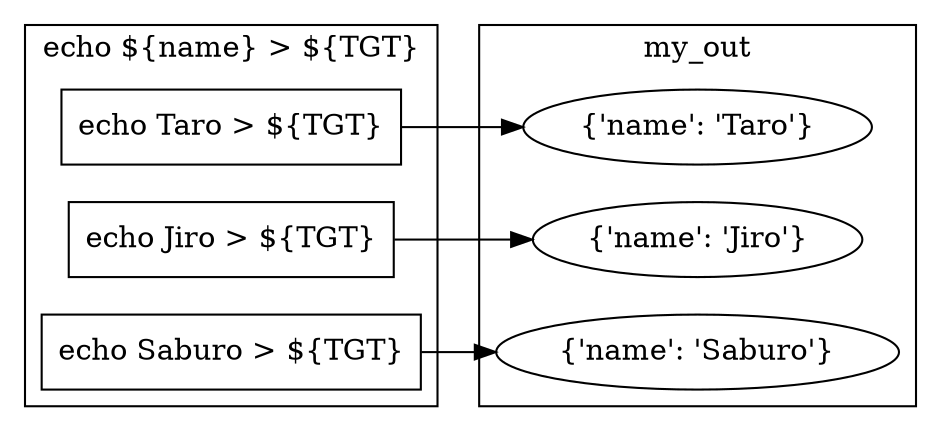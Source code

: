digraph G {
  graph [rankdir=LR]

  subgraph cluster_task {
    label="echo ${name} > ${TGT}"

    echo_taro [shape=box, label="echo Taro > ${TGT}"]
    echo_jiro [shape=box, label="echo Jiro > ${TGT}"]
    echo_saburo [shape=box, label="echo Saburo > ${TGT}"]
  }

  subgraph cluster_my_out {
    label="my_out"

    taro [label="{'name': 'Taro'}"]
    jiro [label="{'name': 'Jiro'}"]
    saburo [label="{'name': 'Saburo'}"]
  }

  echo_taro -> taro
  echo_jiro -> jiro
  echo_saburo -> saburo
}